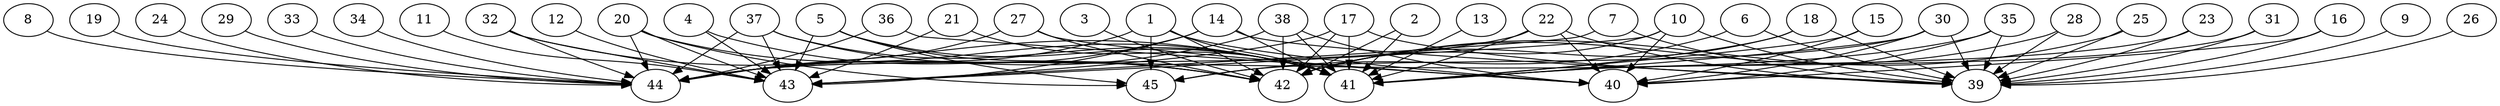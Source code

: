 // DAG automatically generated by daggen at Thu Oct  3 14:07:24 2019
// ./daggen --dot -n 45 --ccr 0.3 --fat 0.9 --regular 0.5 --density 0.5 --mindata 5242880 --maxdata 52428800 
digraph G {
  1 [size="25606827", alpha="0.17", expect_size="7682048"] 
  1 -> 40 [size ="7682048"]
  1 -> 41 [size ="7682048"]
  1 -> 42 [size ="7682048"]
  1 -> 44 [size ="7682048"]
  1 -> 45 [size ="7682048"]
  2 [size="44660053", alpha="0.05", expect_size="13398016"] 
  2 -> 41 [size ="13398016"]
  2 -> 42 [size ="13398016"]
  3 [size="44284587", alpha="0.01", expect_size="13285376"] 
  3 -> 42 [size ="13285376"]
  4 [size="160918187", alpha="0.10", expect_size="48275456"] 
  4 -> 42 [size ="48275456"]
  4 -> 43 [size ="48275456"]
  5 [size="116739413", alpha="0.08", expect_size="35021824"] 
  5 -> 41 [size ="35021824"]
  5 -> 42 [size ="35021824"]
  5 -> 43 [size ="35021824"]
  5 -> 45 [size ="35021824"]
  6 [size="35884373", alpha="0.17", expect_size="10765312"] 
  6 -> 39 [size ="10765312"]
  6 -> 45 [size ="10765312"]
  7 [size="135942827", alpha="0.16", expect_size="40782848"] 
  7 -> 39 [size ="40782848"]
  7 -> 43 [size ="40782848"]
  8 [size="105229653", alpha="0.15", expect_size="31568896"] 
  8 -> 44 [size ="31568896"]
  9 [size="18885973", alpha="0.00", expect_size="5665792"] 
  9 -> 39 [size ="5665792"]
  10 [size="38642347", alpha="0.16", expect_size="11592704"] 
  10 -> 39 [size ="11592704"]
  10 -> 40 [size ="11592704"]
  10 -> 42 [size ="11592704"]
  10 -> 43 [size ="11592704"]
  11 [size="83582293", alpha="0.11", expect_size="25074688"] 
  11 -> 43 [size ="25074688"]
  12 [size="62208000", alpha="0.00", expect_size="18662400"] 
  12 -> 43 [size ="18662400"]
  13 [size="102249813", alpha="0.12", expect_size="30674944"] 
  13 -> 41 [size ="30674944"]
  14 [size="107038720", alpha="0.03", expect_size="32111616"] 
  14 -> 39 [size ="32111616"]
  14 -> 41 [size ="32111616"]
  14 -> 43 [size ="32111616"]
  14 -> 44 [size ="32111616"]
  15 [size="26006187", alpha="0.05", expect_size="7801856"] 
  15 -> 40 [size ="7801856"]
  15 -> 41 [size ="7801856"]
  16 [size="86988800", alpha="0.09", expect_size="26096640"] 
  16 -> 39 [size ="26096640"]
  16 -> 40 [size ="26096640"]
  17 [size="65085440", alpha="0.17", expect_size="19525632"] 
  17 -> 39 [size ="19525632"]
  17 -> 41 [size ="19525632"]
  17 -> 42 [size ="19525632"]
  17 -> 43 [size ="19525632"]
  18 [size="33041067", alpha="0.10", expect_size="9912320"] 
  18 -> 39 [size ="9912320"]
  18 -> 41 [size ="9912320"]
  18 -> 42 [size ="9912320"]
  19 [size="150879573", alpha="0.09", expect_size="45263872"] 
  19 -> 44 [size ="45263872"]
  20 [size="154152960", alpha="0.16", expect_size="46245888"] 
  20 -> 41 [size ="46245888"]
  20 -> 43 [size ="46245888"]
  20 -> 44 [size ="46245888"]
  20 -> 45 [size ="46245888"]
  21 [size="120767147", alpha="0.04", expect_size="36230144"] 
  21 -> 41 [size ="36230144"]
  21 -> 43 [size ="36230144"]
  22 [size="49343147", alpha="0.16", expect_size="14802944"] 
  22 -> 39 [size ="14802944"]
  22 -> 40 [size ="14802944"]
  22 -> 41 [size ="14802944"]
  22 -> 44 [size ="14802944"]
  23 [size="53090987", alpha="0.10", expect_size="15927296"] 
  23 -> 39 [size ="15927296"]
  23 -> 41 [size ="15927296"]
  24 [size="143923200", alpha="0.04", expect_size="43176960"] 
  24 -> 44 [size ="43176960"]
  25 [size="165826560", alpha="0.09", expect_size="49747968"] 
  25 -> 39 [size ="49747968"]
  25 -> 42 [size ="49747968"]
  26 [size="43953493", alpha="0.17", expect_size="13186048"] 
  26 -> 39 [size ="13186048"]
  27 [size="118353920", alpha="0.01", expect_size="35506176"] 
  27 -> 40 [size ="35506176"]
  27 -> 42 [size ="35506176"]
  27 -> 44 [size ="35506176"]
  28 [size="96716800", alpha="0.15", expect_size="29015040"] 
  28 -> 39 [size ="29015040"]
  28 -> 42 [size ="29015040"]
  29 [size="173253973", alpha="0.09", expect_size="51976192"] 
  29 -> 44 [size ="51976192"]
  30 [size="86603093", alpha="0.07", expect_size="25980928"] 
  30 -> 39 [size ="25980928"]
  30 -> 40 [size ="25980928"]
  30 -> 41 [size ="25980928"]
  30 -> 45 [size ="25980928"]
  31 [size="55063893", alpha="0.12", expect_size="16519168"] 
  31 -> 39 [size ="16519168"]
  31 -> 41 [size ="16519168"]
  32 [size="86766933", alpha="0.04", expect_size="26030080"] 
  32 -> 41 [size ="26030080"]
  32 -> 43 [size ="26030080"]
  32 -> 44 [size ="26030080"]
  33 [size="51606187", alpha="0.06", expect_size="15481856"] 
  33 -> 44 [size ="15481856"]
  34 [size="133683200", alpha="0.19", expect_size="40104960"] 
  34 -> 44 [size ="40104960"]
  35 [size="161863680", alpha="0.14", expect_size="48559104"] 
  35 -> 39 [size ="48559104"]
  35 -> 40 [size ="48559104"]
  35 -> 44 [size ="48559104"]
  36 [size="78131200", alpha="0.17", expect_size="23439360"] 
  36 -> 40 [size ="23439360"]
  36 -> 44 [size ="23439360"]
  37 [size="58173440", alpha="0.07", expect_size="17452032"] 
  37 -> 41 [size ="17452032"]
  37 -> 42 [size ="17452032"]
  37 -> 43 [size ="17452032"]
  37 -> 44 [size ="17452032"]
  38 [size="63180800", alpha="0.18", expect_size="18954240"] 
  38 -> 40 [size ="18954240"]
  38 -> 41 [size ="18954240"]
  38 -> 42 [size ="18954240"]
  38 -> 44 [size ="18954240"]
  39 [size="23620267", alpha="0.06", expect_size="7086080"] 
  40 [size="98187947", alpha="0.12", expect_size="29456384"] 
  41 [size="150770347", alpha="0.11", expect_size="45231104"] 
  42 [size="90183680", alpha="0.14", expect_size="27055104"] 
  43 [size="118456320", alpha="0.01", expect_size="35536896"] 
  44 [size="163068587", alpha="0.05", expect_size="48920576"] 
  45 [size="156296533", alpha="0.07", expect_size="46888960"] 
}
